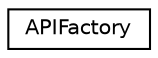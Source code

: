 digraph "Graphical Class Hierarchy"
{
 // LATEX_PDF_SIZE
  edge [fontname="Helvetica",fontsize="10",labelfontname="Helvetica",labelfontsize="10"];
  node [fontname="Helvetica",fontsize="10",shape=record];
  rankdir="LR";
  Node0 [label="APIFactory",height=0.2,width=0.4,color="black", fillcolor="white", style="filled",URL="$classAPIFactory.html",tooltip="API Factory to return types of API objects depending on what client requested Class uses string passe..."];
}
